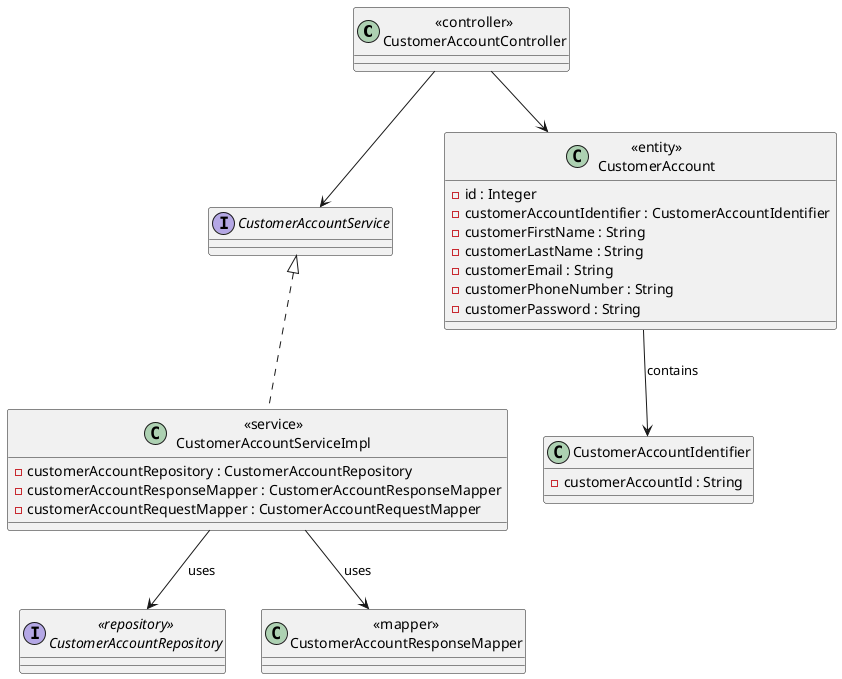 @startuml
' Define class styles
skinparam class {
    BackgroundColor<<entity>> Wheat
    BackgroundColor<<controller>> LightSkyBlue
    BackgroundColor<<service>> LightGreen
    BackgroundColor<<repository>> LightCoral
    BackgroundColor<<mapper>> Khaki
}

' CustomerAccountController
class "<<controller>>\nCustomerAccountController" as controller {

}

' CustomerAccountService interface
interface "CustomerAccountService" as service {

}

' CustomerAccountServiceImpl class
class "<<service>>\nCustomerAccountServiceImpl" as serviceImpl {
    - customerAccountRepository : CustomerAccountRepository
    - customerAccountResponseMapper : CustomerAccountResponseMapper
    - customerAccountRequestMapper : CustomerAccountRequestMapper
}
serviceImpl .up.|> service

' CustomerAccountRepository interface (assuming existence)
interface "<<repository>>\nCustomerAccountRepository" as repository {

}

' CustomerAccountResponseMapper class (assuming existence)
class "<<mapper>>\nCustomerAccountResponseMapper" as responseMapper {
}

' CustomerAccount class
class "<<entity>>\nCustomerAccount" as customerAccount {
    - id : Integer
    - customerAccountIdentifier : CustomerAccountIdentifier
    - customerFirstName : String
    - customerLastName : String
    - customerEmail : String
    - customerPhoneNumber : String
    - customerPassword : String
}

' CustomerAccountIdentifier class
class "CustomerAccountIdentifier" as accountIdentifier {
    - customerAccountId : String

}

' Relationships
controller --> customerAccount
controller -->  service
serviceImpl --> repository : uses
serviceImpl --> responseMapper : uses
customerAccount --> accountIdentifier : contains

@enduml